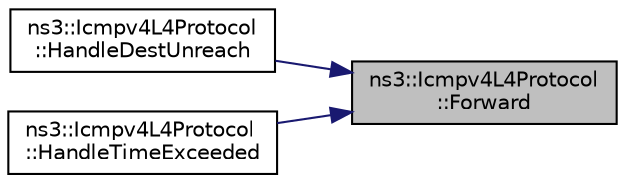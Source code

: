 digraph "ns3::Icmpv4L4Protocol::Forward"
{
 // LATEX_PDF_SIZE
  edge [fontname="Helvetica",fontsize="10",labelfontname="Helvetica",labelfontsize="10"];
  node [fontname="Helvetica",fontsize="10",shape=record];
  rankdir="RL";
  Node1 [label="ns3::Icmpv4L4Protocol\l::Forward",height=0.2,width=0.4,color="black", fillcolor="grey75", style="filled", fontcolor="black",tooltip="Forward the message to an L4 protocol."];
  Node1 -> Node2 [dir="back",color="midnightblue",fontsize="10",style="solid",fontname="Helvetica"];
  Node2 [label="ns3::Icmpv4L4Protocol\l::HandleDestUnreach",height=0.2,width=0.4,color="black", fillcolor="white", style="filled",URL="$classns3_1_1_icmpv4_l4_protocol.html#aeed200f118290a87d0cb24ac1532f105",tooltip="Handles an incoming ICMP Destination Unreachable packet."];
  Node1 -> Node3 [dir="back",color="midnightblue",fontsize="10",style="solid",fontname="Helvetica"];
  Node3 [label="ns3::Icmpv4L4Protocol\l::HandleTimeExceeded",height=0.2,width=0.4,color="black", fillcolor="white", style="filled",URL="$classns3_1_1_icmpv4_l4_protocol.html#ad1b58eb883e6072756f79aa4b6f87291",tooltip="Handles an incoming ICMP Time Exceeded packet."];
}
